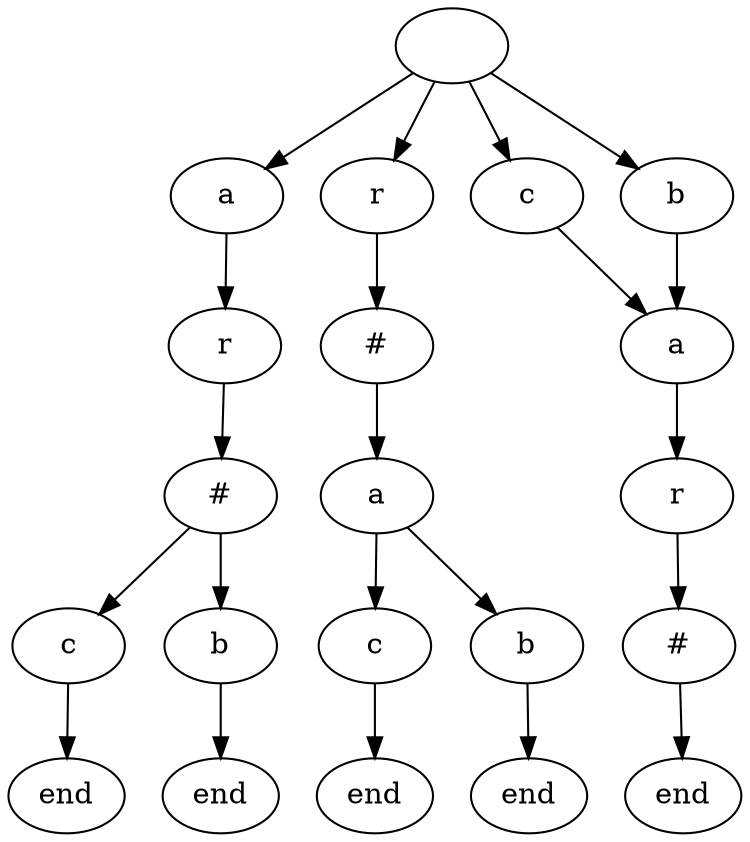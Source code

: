 digraph Gaddag {
    flip [label = "#"];
    flip1 [label = "#"];
    flip2 [label = "#"];
    end [label = "end"];
    end2 [label = "end"];
    end3 [label = "end"];
    end4 [label = "end"];
    end5 [label = "end"];

    a2 [label = "a"];
    r2 [label = "r"];
    c2 [label = "c"];
    b2 [label = "b"];

    a3 [label = "a"];
    r3 [label = "r"];
    c3 [label = "c"];
    b3 [label = "b"];

    blank [label = " "];
    blank -> c;
    c -> a;

    blank -> b;
    b -> a;
    a -> r;
    r -> flip1;
    flip1 -> end;

    blank -> a2;
    a2 -> r2;
    r2 -> flip;
    flip -> b2;
    flip -> c2;
    b2 -> end2;
    c2 -> end3;

    blank -> r3;
    r3 -> flip2;
    flip2 -> a3;
    a3 -> b3;
    a3 -> c3;
    b3 -> end4;
    c3 -> end5;
}
